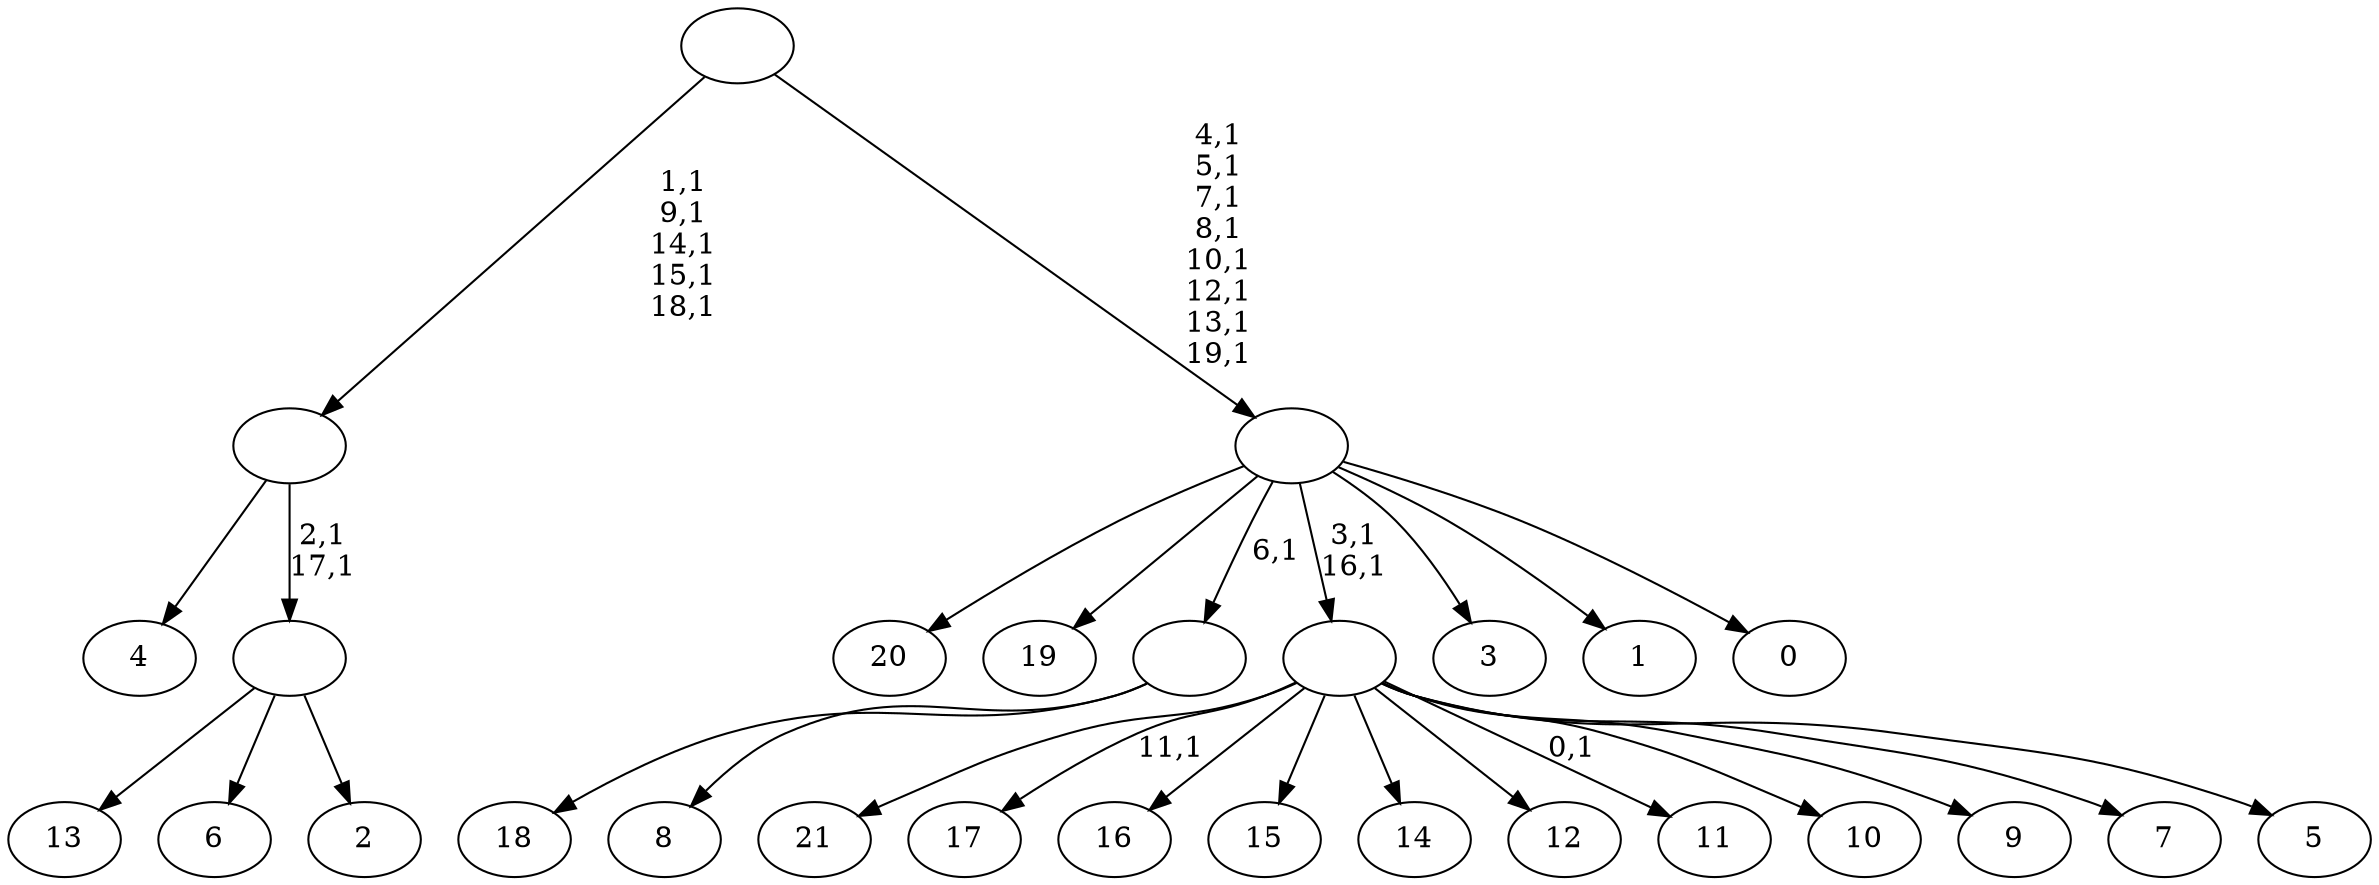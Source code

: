 digraph T {
	42 [label="21"]
	41 [label="20"]
	40 [label="19"]
	39 [label="18"]
	38 [label="17"]
	36 [label="16"]
	35 [label="15"]
	34 [label="14"]
	33 [label="13"]
	32 [label="12"]
	31 [label="11"]
	29 [label="10"]
	28 [label="9"]
	27 [label="8"]
	26 [label=""]
	25 [label="7"]
	24 [label="6"]
	23 [label="5"]
	22 [label=""]
	20 [label="4"]
	19 [label="3"]
	18 [label="2"]
	17 [label=""]
	15 [label=""]
	10 [label="1"]
	9 [label="0"]
	8 [label=""]
	0 [label=""]
	26 -> 39 [label=""]
	26 -> 27 [label=""]
	22 -> 31 [label="0,1"]
	22 -> 38 [label="11,1"]
	22 -> 42 [label=""]
	22 -> 36 [label=""]
	22 -> 35 [label=""]
	22 -> 34 [label=""]
	22 -> 32 [label=""]
	22 -> 29 [label=""]
	22 -> 28 [label=""]
	22 -> 25 [label=""]
	22 -> 23 [label=""]
	17 -> 33 [label=""]
	17 -> 24 [label=""]
	17 -> 18 [label=""]
	15 -> 17 [label="2,1\n17,1"]
	15 -> 20 [label=""]
	8 -> 22 [label="3,1\n16,1"]
	8 -> 41 [label=""]
	8 -> 40 [label=""]
	8 -> 26 [label="6,1"]
	8 -> 19 [label=""]
	8 -> 10 [label=""]
	8 -> 9 [label=""]
	0 -> 8 [label="4,1\n5,1\n7,1\n8,1\n10,1\n12,1\n13,1\n19,1"]
	0 -> 15 [label="1,1\n9,1\n14,1\n15,1\n18,1"]
}
